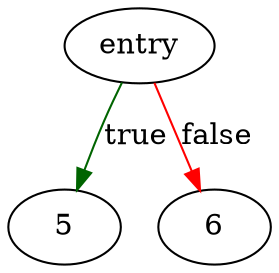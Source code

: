 digraph "xstrndup" {
	// Node definitions.
	2 [label=entry];
	5;
	6;

	// Edge definitions.
	2 -> 5 [
		color=darkgreen
		label=true
	];
	2 -> 6 [
		color=red
		label=false
	];
}